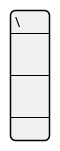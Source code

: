 {
  "sha1": "94rj22ubiclp5gkm1qllo65olwk29v6",
  "insertion": {
    "when": "2024-09-09T15:24:34.392Z",
    "url": "https://forum.plantuml.net/13066",
    "user": "The-Lum"
  }
}
@startjson
[
"\\\\",
"\\n",
"\\r",
"\\t"
]
@endjson
